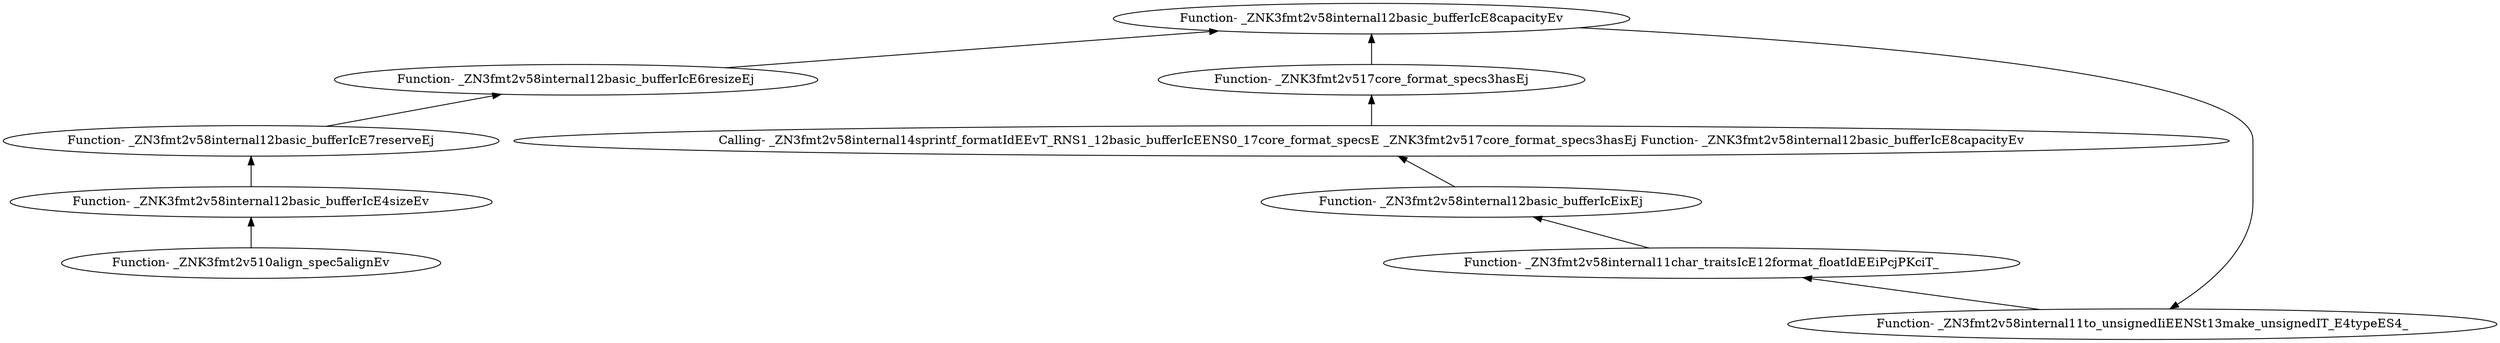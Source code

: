 digraph {
	"Function- _ZNK3fmt2v510align_spec5alignEv"
	"Function- _ZNK3fmt2v58internal12basic_bufferIcE4sizeEv"
	"Function- _ZNK3fmt2v58internal12basic_bufferIcE4sizeEv" -> "Function- _ZNK3fmt2v510align_spec5alignEv" [dir=back]
	"Function- _ZN3fmt2v58internal12basic_bufferIcE7reserveEj"
	"Function- _ZN3fmt2v58internal12basic_bufferIcE7reserveEj" -> "Function- _ZNK3fmt2v58internal12basic_bufferIcE4sizeEv" [dir=back]
	"Function- _ZN3fmt2v58internal12basic_bufferIcE6resizeEj"
	"Function- _ZN3fmt2v58internal12basic_bufferIcE6resizeEj" -> "Function- _ZN3fmt2v58internal12basic_bufferIcE7reserveEj" [dir=back]
	"Function- _ZNK3fmt2v58internal12basic_bufferIcE8capacityEv"
	"Function- _ZNK3fmt2v58internal12basic_bufferIcE8capacityEv" -> "Function- _ZN3fmt2v58internal12basic_bufferIcE6resizeEj" [dir=back]
	"Function- _ZN3fmt2v58internal11to_unsignedIiEENSt13make_unsignedIT_E4typeES4_"
	"Function- _ZN3fmt2v58internal11to_unsignedIiEENSt13make_unsignedIT_E4typeES4_" -> "Function- _ZNK3fmt2v58internal12basic_bufferIcE8capacityEv" [dir=back]
	"Function- _ZN3fmt2v58internal11char_traitsIcE12format_floatIdEEiPcjPKciT_"
	"Function- _ZN3fmt2v58internal11char_traitsIcE12format_floatIdEEiPcjPKciT_" -> "Function- _ZN3fmt2v58internal11to_unsignedIiEENSt13make_unsignedIT_E4typeES4_" [dir=back]
	"Function- _ZN3fmt2v58internal12basic_bufferIcEixEj"
	"Function- _ZN3fmt2v58internal12basic_bufferIcEixEj" -> "Function- _ZN3fmt2v58internal11char_traitsIcE12format_floatIdEEiPcjPKciT_" [dir=back]
	"Calling- _ZN3fmt2v58internal14sprintf_formatIdEEvT_RNS1_12basic_bufferIcEENS0_17core_format_specsE _ZNK3fmt2v517core_format_specs3hasEj Function- _ZNK3fmt2v58internal12basic_bufferIcE8capacityEv"
	"Calling- _ZN3fmt2v58internal14sprintf_formatIdEEvT_RNS1_12basic_bufferIcEENS0_17core_format_specsE _ZNK3fmt2v517core_format_specs3hasEj Function- _ZNK3fmt2v58internal12basic_bufferIcE8capacityEv" -> "Function- _ZN3fmt2v58internal12basic_bufferIcEixEj" [dir=back]
	"Function- _ZNK3fmt2v517core_format_specs3hasEj"
	"Function- _ZNK3fmt2v517core_format_specs3hasEj" -> "Calling- _ZN3fmt2v58internal14sprintf_formatIdEEvT_RNS1_12basic_bufferIcEENS0_17core_format_specsE _ZNK3fmt2v517core_format_specs3hasEj Function- _ZNK3fmt2v58internal12basic_bufferIcE8capacityEv" [dir=back]
	"Function- _ZNK3fmt2v58internal12basic_bufferIcE8capacityEv"
	"Function- _ZNK3fmt2v58internal12basic_bufferIcE8capacityEv" -> "Function- _ZNK3fmt2v517core_format_specs3hasEj" [dir=back]
}
